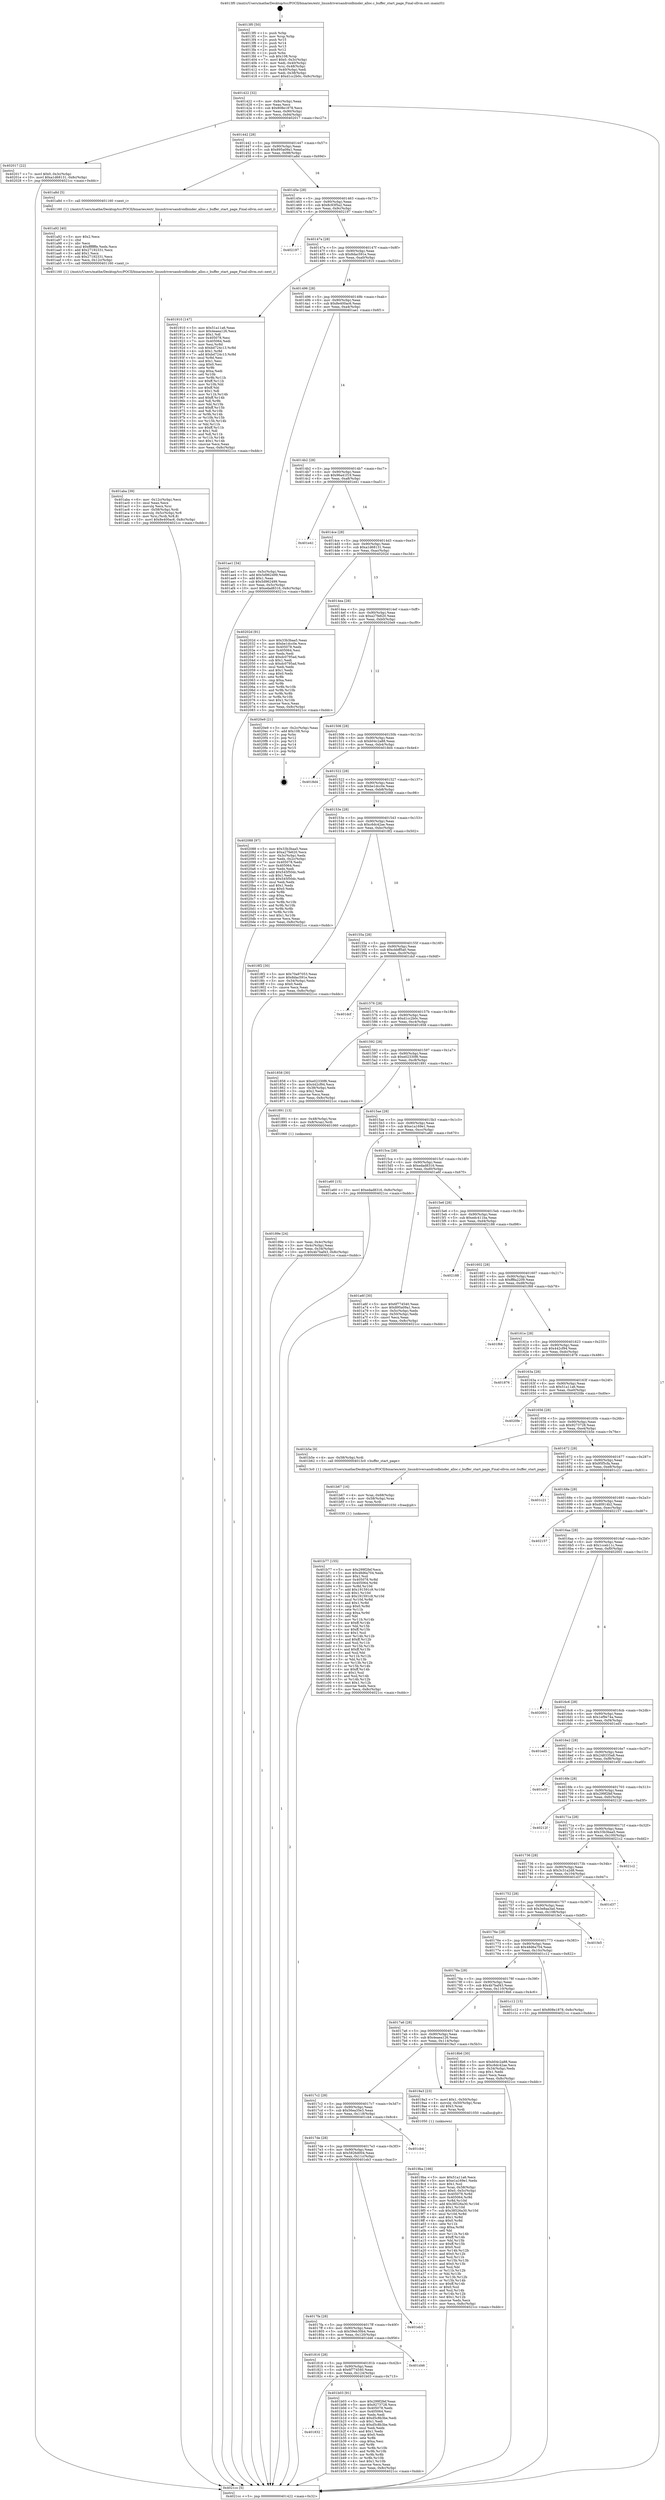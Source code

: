 digraph "0x4013f0" {
  label = "0x4013f0 (/mnt/c/Users/mathe/Desktop/tcc/POCII/binaries/extr_linuxdriversandroidbinder_alloc.c_buffer_start_page_Final-ollvm.out::main(0))"
  labelloc = "t"
  node[shape=record]

  Entry [label="",width=0.3,height=0.3,shape=circle,fillcolor=black,style=filled]
  "0x401422" [label="{
     0x401422 [32]\l
     | [instrs]\l
     &nbsp;&nbsp;0x401422 \<+6\>: mov -0x8c(%rbp),%eax\l
     &nbsp;&nbsp;0x401428 \<+2\>: mov %eax,%ecx\l
     &nbsp;&nbsp;0x40142a \<+6\>: sub $0x808e1878,%ecx\l
     &nbsp;&nbsp;0x401430 \<+6\>: mov %eax,-0x90(%rbp)\l
     &nbsp;&nbsp;0x401436 \<+6\>: mov %ecx,-0x94(%rbp)\l
     &nbsp;&nbsp;0x40143c \<+6\>: je 0000000000402017 \<main+0xc27\>\l
  }"]
  "0x402017" [label="{
     0x402017 [22]\l
     | [instrs]\l
     &nbsp;&nbsp;0x402017 \<+7\>: movl $0x0,-0x3c(%rbp)\l
     &nbsp;&nbsp;0x40201e \<+10\>: movl $0xa1d68131,-0x8c(%rbp)\l
     &nbsp;&nbsp;0x402028 \<+5\>: jmp 00000000004021cc \<main+0xddc\>\l
  }"]
  "0x401442" [label="{
     0x401442 [28]\l
     | [instrs]\l
     &nbsp;&nbsp;0x401442 \<+5\>: jmp 0000000000401447 \<main+0x57\>\l
     &nbsp;&nbsp;0x401447 \<+6\>: mov -0x90(%rbp),%eax\l
     &nbsp;&nbsp;0x40144d \<+5\>: sub $0x895a09a1,%eax\l
     &nbsp;&nbsp;0x401452 \<+6\>: mov %eax,-0x98(%rbp)\l
     &nbsp;&nbsp;0x401458 \<+6\>: je 0000000000401a8d \<main+0x69d\>\l
  }"]
  Exit [label="",width=0.3,height=0.3,shape=circle,fillcolor=black,style=filled,peripheries=2]
  "0x401a8d" [label="{
     0x401a8d [5]\l
     | [instrs]\l
     &nbsp;&nbsp;0x401a8d \<+5\>: call 0000000000401160 \<next_i\>\l
     | [calls]\l
     &nbsp;&nbsp;0x401160 \{1\} (/mnt/c/Users/mathe/Desktop/tcc/POCII/binaries/extr_linuxdriversandroidbinder_alloc.c_buffer_start_page_Final-ollvm.out::next_i)\l
  }"]
  "0x40145e" [label="{
     0x40145e [28]\l
     | [instrs]\l
     &nbsp;&nbsp;0x40145e \<+5\>: jmp 0000000000401463 \<main+0x73\>\l
     &nbsp;&nbsp;0x401463 \<+6\>: mov -0x90(%rbp),%eax\l
     &nbsp;&nbsp;0x401469 \<+5\>: sub $0x8c93f5a2,%eax\l
     &nbsp;&nbsp;0x40146e \<+6\>: mov %eax,-0x9c(%rbp)\l
     &nbsp;&nbsp;0x401474 \<+6\>: je 0000000000402197 \<main+0xda7\>\l
  }"]
  "0x401b77" [label="{
     0x401b77 [155]\l
     | [instrs]\l
     &nbsp;&nbsp;0x401b77 \<+5\>: mov $0x299f2fef,%ecx\l
     &nbsp;&nbsp;0x401b7c \<+5\>: mov $0x48d6a704,%edx\l
     &nbsp;&nbsp;0x401b81 \<+3\>: mov $0x1,%sil\l
     &nbsp;&nbsp;0x401b84 \<+8\>: mov 0x405078,%r8d\l
     &nbsp;&nbsp;0x401b8c \<+8\>: mov 0x405064,%r9d\l
     &nbsp;&nbsp;0x401b94 \<+3\>: mov %r8d,%r10d\l
     &nbsp;&nbsp;0x401b97 \<+7\>: add $0x191591c9,%r10d\l
     &nbsp;&nbsp;0x401b9e \<+4\>: sub $0x1,%r10d\l
     &nbsp;&nbsp;0x401ba2 \<+7\>: sub $0x191591c9,%r10d\l
     &nbsp;&nbsp;0x401ba9 \<+4\>: imul %r10d,%r8d\l
     &nbsp;&nbsp;0x401bad \<+4\>: and $0x1,%r8d\l
     &nbsp;&nbsp;0x401bb1 \<+4\>: cmp $0x0,%r8d\l
     &nbsp;&nbsp;0x401bb5 \<+4\>: sete %r11b\l
     &nbsp;&nbsp;0x401bb9 \<+4\>: cmp $0xa,%r9d\l
     &nbsp;&nbsp;0x401bbd \<+3\>: setl %bl\l
     &nbsp;&nbsp;0x401bc0 \<+3\>: mov %r11b,%r14b\l
     &nbsp;&nbsp;0x401bc3 \<+4\>: xor $0xff,%r14b\l
     &nbsp;&nbsp;0x401bc7 \<+3\>: mov %bl,%r15b\l
     &nbsp;&nbsp;0x401bca \<+4\>: xor $0xff,%r15b\l
     &nbsp;&nbsp;0x401bce \<+4\>: xor $0x1,%sil\l
     &nbsp;&nbsp;0x401bd2 \<+3\>: mov %r14b,%r12b\l
     &nbsp;&nbsp;0x401bd5 \<+4\>: and $0xff,%r12b\l
     &nbsp;&nbsp;0x401bd9 \<+3\>: and %sil,%r11b\l
     &nbsp;&nbsp;0x401bdc \<+3\>: mov %r15b,%r13b\l
     &nbsp;&nbsp;0x401bdf \<+4\>: and $0xff,%r13b\l
     &nbsp;&nbsp;0x401be3 \<+3\>: and %sil,%bl\l
     &nbsp;&nbsp;0x401be6 \<+3\>: or %r11b,%r12b\l
     &nbsp;&nbsp;0x401be9 \<+3\>: or %bl,%r13b\l
     &nbsp;&nbsp;0x401bec \<+3\>: xor %r13b,%r12b\l
     &nbsp;&nbsp;0x401bef \<+3\>: or %r15b,%r14b\l
     &nbsp;&nbsp;0x401bf2 \<+4\>: xor $0xff,%r14b\l
     &nbsp;&nbsp;0x401bf6 \<+4\>: or $0x1,%sil\l
     &nbsp;&nbsp;0x401bfa \<+3\>: and %sil,%r14b\l
     &nbsp;&nbsp;0x401bfd \<+3\>: or %r14b,%r12b\l
     &nbsp;&nbsp;0x401c00 \<+4\>: test $0x1,%r12b\l
     &nbsp;&nbsp;0x401c04 \<+3\>: cmovne %edx,%ecx\l
     &nbsp;&nbsp;0x401c07 \<+6\>: mov %ecx,-0x8c(%rbp)\l
     &nbsp;&nbsp;0x401c0d \<+5\>: jmp 00000000004021cc \<main+0xddc\>\l
  }"]
  "0x402197" [label="{
     0x402197\l
  }", style=dashed]
  "0x40147a" [label="{
     0x40147a [28]\l
     | [instrs]\l
     &nbsp;&nbsp;0x40147a \<+5\>: jmp 000000000040147f \<main+0x8f\>\l
     &nbsp;&nbsp;0x40147f \<+6\>: mov -0x90(%rbp),%eax\l
     &nbsp;&nbsp;0x401485 \<+5\>: sub $0x8dac591e,%eax\l
     &nbsp;&nbsp;0x40148a \<+6\>: mov %eax,-0xa0(%rbp)\l
     &nbsp;&nbsp;0x401490 \<+6\>: je 0000000000401910 \<main+0x520\>\l
  }"]
  "0x401b67" [label="{
     0x401b67 [16]\l
     | [instrs]\l
     &nbsp;&nbsp;0x401b67 \<+4\>: mov %rax,-0x68(%rbp)\l
     &nbsp;&nbsp;0x401b6b \<+4\>: mov -0x58(%rbp),%rax\l
     &nbsp;&nbsp;0x401b6f \<+3\>: mov %rax,%rdi\l
     &nbsp;&nbsp;0x401b72 \<+5\>: call 0000000000401030 \<free@plt\>\l
     | [calls]\l
     &nbsp;&nbsp;0x401030 \{1\} (unknown)\l
  }"]
  "0x401910" [label="{
     0x401910 [147]\l
     | [instrs]\l
     &nbsp;&nbsp;0x401910 \<+5\>: mov $0x51a11a6,%eax\l
     &nbsp;&nbsp;0x401915 \<+5\>: mov $0x4eaea126,%ecx\l
     &nbsp;&nbsp;0x40191a \<+2\>: mov $0x1,%dl\l
     &nbsp;&nbsp;0x40191c \<+7\>: mov 0x405078,%esi\l
     &nbsp;&nbsp;0x401923 \<+7\>: mov 0x405064,%edi\l
     &nbsp;&nbsp;0x40192a \<+3\>: mov %esi,%r8d\l
     &nbsp;&nbsp;0x40192d \<+7\>: sub $0xbd724c13,%r8d\l
     &nbsp;&nbsp;0x401934 \<+4\>: sub $0x1,%r8d\l
     &nbsp;&nbsp;0x401938 \<+7\>: add $0xbd724c13,%r8d\l
     &nbsp;&nbsp;0x40193f \<+4\>: imul %r8d,%esi\l
     &nbsp;&nbsp;0x401943 \<+3\>: and $0x1,%esi\l
     &nbsp;&nbsp;0x401946 \<+3\>: cmp $0x0,%esi\l
     &nbsp;&nbsp;0x401949 \<+4\>: sete %r9b\l
     &nbsp;&nbsp;0x40194d \<+3\>: cmp $0xa,%edi\l
     &nbsp;&nbsp;0x401950 \<+4\>: setl %r10b\l
     &nbsp;&nbsp;0x401954 \<+3\>: mov %r9b,%r11b\l
     &nbsp;&nbsp;0x401957 \<+4\>: xor $0xff,%r11b\l
     &nbsp;&nbsp;0x40195b \<+3\>: mov %r10b,%bl\l
     &nbsp;&nbsp;0x40195e \<+3\>: xor $0xff,%bl\l
     &nbsp;&nbsp;0x401961 \<+3\>: xor $0x1,%dl\l
     &nbsp;&nbsp;0x401964 \<+3\>: mov %r11b,%r14b\l
     &nbsp;&nbsp;0x401967 \<+4\>: and $0xff,%r14b\l
     &nbsp;&nbsp;0x40196b \<+3\>: and %dl,%r9b\l
     &nbsp;&nbsp;0x40196e \<+3\>: mov %bl,%r15b\l
     &nbsp;&nbsp;0x401971 \<+4\>: and $0xff,%r15b\l
     &nbsp;&nbsp;0x401975 \<+3\>: and %dl,%r10b\l
     &nbsp;&nbsp;0x401978 \<+3\>: or %r9b,%r14b\l
     &nbsp;&nbsp;0x40197b \<+3\>: or %r10b,%r15b\l
     &nbsp;&nbsp;0x40197e \<+3\>: xor %r15b,%r14b\l
     &nbsp;&nbsp;0x401981 \<+3\>: or %bl,%r11b\l
     &nbsp;&nbsp;0x401984 \<+4\>: xor $0xff,%r11b\l
     &nbsp;&nbsp;0x401988 \<+3\>: or $0x1,%dl\l
     &nbsp;&nbsp;0x40198b \<+3\>: and %dl,%r11b\l
     &nbsp;&nbsp;0x40198e \<+3\>: or %r11b,%r14b\l
     &nbsp;&nbsp;0x401991 \<+4\>: test $0x1,%r14b\l
     &nbsp;&nbsp;0x401995 \<+3\>: cmovne %ecx,%eax\l
     &nbsp;&nbsp;0x401998 \<+6\>: mov %eax,-0x8c(%rbp)\l
     &nbsp;&nbsp;0x40199e \<+5\>: jmp 00000000004021cc \<main+0xddc\>\l
  }"]
  "0x401496" [label="{
     0x401496 [28]\l
     | [instrs]\l
     &nbsp;&nbsp;0x401496 \<+5\>: jmp 000000000040149b \<main+0xab\>\l
     &nbsp;&nbsp;0x40149b \<+6\>: mov -0x90(%rbp),%eax\l
     &nbsp;&nbsp;0x4014a1 \<+5\>: sub $0x8e400ac6,%eax\l
     &nbsp;&nbsp;0x4014a6 \<+6\>: mov %eax,-0xa4(%rbp)\l
     &nbsp;&nbsp;0x4014ac \<+6\>: je 0000000000401ae1 \<main+0x6f1\>\l
  }"]
  "0x401832" [label="{
     0x401832\l
  }", style=dashed]
  "0x401ae1" [label="{
     0x401ae1 [34]\l
     | [instrs]\l
     &nbsp;&nbsp;0x401ae1 \<+3\>: mov -0x5c(%rbp),%eax\l
     &nbsp;&nbsp;0x401ae4 \<+5\>: add $0x5d962499,%eax\l
     &nbsp;&nbsp;0x401ae9 \<+3\>: add $0x1,%eax\l
     &nbsp;&nbsp;0x401aec \<+5\>: sub $0x5d962499,%eax\l
     &nbsp;&nbsp;0x401af1 \<+3\>: mov %eax,-0x5c(%rbp)\l
     &nbsp;&nbsp;0x401af4 \<+10\>: movl $0xedad8316,-0x8c(%rbp)\l
     &nbsp;&nbsp;0x401afe \<+5\>: jmp 00000000004021cc \<main+0xddc\>\l
  }"]
  "0x4014b2" [label="{
     0x4014b2 [28]\l
     | [instrs]\l
     &nbsp;&nbsp;0x4014b2 \<+5\>: jmp 00000000004014b7 \<main+0xc7\>\l
     &nbsp;&nbsp;0x4014b7 \<+6\>: mov -0x90(%rbp),%eax\l
     &nbsp;&nbsp;0x4014bd \<+5\>: sub $0x96a41f19,%eax\l
     &nbsp;&nbsp;0x4014c2 \<+6\>: mov %eax,-0xa8(%rbp)\l
     &nbsp;&nbsp;0x4014c8 \<+6\>: je 0000000000401e41 \<main+0xa51\>\l
  }"]
  "0x401b03" [label="{
     0x401b03 [91]\l
     | [instrs]\l
     &nbsp;&nbsp;0x401b03 \<+5\>: mov $0x299f2fef,%eax\l
     &nbsp;&nbsp;0x401b08 \<+5\>: mov $0x9273728,%ecx\l
     &nbsp;&nbsp;0x401b0d \<+7\>: mov 0x405078,%edx\l
     &nbsp;&nbsp;0x401b14 \<+7\>: mov 0x405064,%esi\l
     &nbsp;&nbsp;0x401b1b \<+2\>: mov %edx,%edi\l
     &nbsp;&nbsp;0x401b1d \<+6\>: add $0xd5c8b3be,%edi\l
     &nbsp;&nbsp;0x401b23 \<+3\>: sub $0x1,%edi\l
     &nbsp;&nbsp;0x401b26 \<+6\>: sub $0xd5c8b3be,%edi\l
     &nbsp;&nbsp;0x401b2c \<+3\>: imul %edi,%edx\l
     &nbsp;&nbsp;0x401b2f \<+3\>: and $0x1,%edx\l
     &nbsp;&nbsp;0x401b32 \<+3\>: cmp $0x0,%edx\l
     &nbsp;&nbsp;0x401b35 \<+4\>: sete %r8b\l
     &nbsp;&nbsp;0x401b39 \<+3\>: cmp $0xa,%esi\l
     &nbsp;&nbsp;0x401b3c \<+4\>: setl %r9b\l
     &nbsp;&nbsp;0x401b40 \<+3\>: mov %r8b,%r10b\l
     &nbsp;&nbsp;0x401b43 \<+3\>: and %r9b,%r10b\l
     &nbsp;&nbsp;0x401b46 \<+3\>: xor %r9b,%r8b\l
     &nbsp;&nbsp;0x401b49 \<+3\>: or %r8b,%r10b\l
     &nbsp;&nbsp;0x401b4c \<+4\>: test $0x1,%r10b\l
     &nbsp;&nbsp;0x401b50 \<+3\>: cmovne %ecx,%eax\l
     &nbsp;&nbsp;0x401b53 \<+6\>: mov %eax,-0x8c(%rbp)\l
     &nbsp;&nbsp;0x401b59 \<+5\>: jmp 00000000004021cc \<main+0xddc\>\l
  }"]
  "0x401e41" [label="{
     0x401e41\l
  }", style=dashed]
  "0x4014ce" [label="{
     0x4014ce [28]\l
     | [instrs]\l
     &nbsp;&nbsp;0x4014ce \<+5\>: jmp 00000000004014d3 \<main+0xe3\>\l
     &nbsp;&nbsp;0x4014d3 \<+6\>: mov -0x90(%rbp),%eax\l
     &nbsp;&nbsp;0x4014d9 \<+5\>: sub $0xa1d68131,%eax\l
     &nbsp;&nbsp;0x4014de \<+6\>: mov %eax,-0xac(%rbp)\l
     &nbsp;&nbsp;0x4014e4 \<+6\>: je 000000000040202d \<main+0xc3d\>\l
  }"]
  "0x401816" [label="{
     0x401816 [28]\l
     | [instrs]\l
     &nbsp;&nbsp;0x401816 \<+5\>: jmp 000000000040181b \<main+0x42b\>\l
     &nbsp;&nbsp;0x40181b \<+6\>: mov -0x90(%rbp),%eax\l
     &nbsp;&nbsp;0x401821 \<+5\>: sub $0x6f774540,%eax\l
     &nbsp;&nbsp;0x401826 \<+6\>: mov %eax,-0x124(%rbp)\l
     &nbsp;&nbsp;0x40182c \<+6\>: je 0000000000401b03 \<main+0x713\>\l
  }"]
  "0x40202d" [label="{
     0x40202d [91]\l
     | [instrs]\l
     &nbsp;&nbsp;0x40202d \<+5\>: mov $0x33b3baa5,%eax\l
     &nbsp;&nbsp;0x402032 \<+5\>: mov $0xbe1dcc0e,%ecx\l
     &nbsp;&nbsp;0x402037 \<+7\>: mov 0x405078,%edx\l
     &nbsp;&nbsp;0x40203e \<+7\>: mov 0x405064,%esi\l
     &nbsp;&nbsp;0x402045 \<+2\>: mov %edx,%edi\l
     &nbsp;&nbsp;0x402047 \<+6\>: add $0xdc0795ad,%edi\l
     &nbsp;&nbsp;0x40204d \<+3\>: sub $0x1,%edi\l
     &nbsp;&nbsp;0x402050 \<+6\>: sub $0xdc0795ad,%edi\l
     &nbsp;&nbsp;0x402056 \<+3\>: imul %edi,%edx\l
     &nbsp;&nbsp;0x402059 \<+3\>: and $0x1,%edx\l
     &nbsp;&nbsp;0x40205c \<+3\>: cmp $0x0,%edx\l
     &nbsp;&nbsp;0x40205f \<+4\>: sete %r8b\l
     &nbsp;&nbsp;0x402063 \<+3\>: cmp $0xa,%esi\l
     &nbsp;&nbsp;0x402066 \<+4\>: setl %r9b\l
     &nbsp;&nbsp;0x40206a \<+3\>: mov %r8b,%r10b\l
     &nbsp;&nbsp;0x40206d \<+3\>: and %r9b,%r10b\l
     &nbsp;&nbsp;0x402070 \<+3\>: xor %r9b,%r8b\l
     &nbsp;&nbsp;0x402073 \<+3\>: or %r8b,%r10b\l
     &nbsp;&nbsp;0x402076 \<+4\>: test $0x1,%r10b\l
     &nbsp;&nbsp;0x40207a \<+3\>: cmovne %ecx,%eax\l
     &nbsp;&nbsp;0x40207d \<+6\>: mov %eax,-0x8c(%rbp)\l
     &nbsp;&nbsp;0x402083 \<+5\>: jmp 00000000004021cc \<main+0xddc\>\l
  }"]
  "0x4014ea" [label="{
     0x4014ea [28]\l
     | [instrs]\l
     &nbsp;&nbsp;0x4014ea \<+5\>: jmp 00000000004014ef \<main+0xff\>\l
     &nbsp;&nbsp;0x4014ef \<+6\>: mov -0x90(%rbp),%eax\l
     &nbsp;&nbsp;0x4014f5 \<+5\>: sub $0xa27fe620,%eax\l
     &nbsp;&nbsp;0x4014fa \<+6\>: mov %eax,-0xb0(%rbp)\l
     &nbsp;&nbsp;0x401500 \<+6\>: je 00000000004020e9 \<main+0xcf9\>\l
  }"]
  "0x401d46" [label="{
     0x401d46\l
  }", style=dashed]
  "0x4020e9" [label="{
     0x4020e9 [21]\l
     | [instrs]\l
     &nbsp;&nbsp;0x4020e9 \<+3\>: mov -0x2c(%rbp),%eax\l
     &nbsp;&nbsp;0x4020ec \<+7\>: add $0x108,%rsp\l
     &nbsp;&nbsp;0x4020f3 \<+1\>: pop %rbx\l
     &nbsp;&nbsp;0x4020f4 \<+2\>: pop %r12\l
     &nbsp;&nbsp;0x4020f6 \<+2\>: pop %r13\l
     &nbsp;&nbsp;0x4020f8 \<+2\>: pop %r14\l
     &nbsp;&nbsp;0x4020fa \<+2\>: pop %r15\l
     &nbsp;&nbsp;0x4020fc \<+1\>: pop %rbp\l
     &nbsp;&nbsp;0x4020fd \<+1\>: ret\l
  }"]
  "0x401506" [label="{
     0x401506 [28]\l
     | [instrs]\l
     &nbsp;&nbsp;0x401506 \<+5\>: jmp 000000000040150b \<main+0x11b\>\l
     &nbsp;&nbsp;0x40150b \<+6\>: mov -0x90(%rbp),%eax\l
     &nbsp;&nbsp;0x401511 \<+5\>: sub $0xb04c2a88,%eax\l
     &nbsp;&nbsp;0x401516 \<+6\>: mov %eax,-0xb4(%rbp)\l
     &nbsp;&nbsp;0x40151c \<+6\>: je 00000000004018d4 \<main+0x4e4\>\l
  }"]
  "0x4017fa" [label="{
     0x4017fa [28]\l
     | [instrs]\l
     &nbsp;&nbsp;0x4017fa \<+5\>: jmp 00000000004017ff \<main+0x40f\>\l
     &nbsp;&nbsp;0x4017ff \<+6\>: mov -0x90(%rbp),%eax\l
     &nbsp;&nbsp;0x401805 \<+5\>: sub $0x59eb30b4,%eax\l
     &nbsp;&nbsp;0x40180a \<+6\>: mov %eax,-0x120(%rbp)\l
     &nbsp;&nbsp;0x401810 \<+6\>: je 0000000000401d46 \<main+0x956\>\l
  }"]
  "0x4018d4" [label="{
     0x4018d4\l
  }", style=dashed]
  "0x401522" [label="{
     0x401522 [28]\l
     | [instrs]\l
     &nbsp;&nbsp;0x401522 \<+5\>: jmp 0000000000401527 \<main+0x137\>\l
     &nbsp;&nbsp;0x401527 \<+6\>: mov -0x90(%rbp),%eax\l
     &nbsp;&nbsp;0x40152d \<+5\>: sub $0xbe1dcc0e,%eax\l
     &nbsp;&nbsp;0x401532 \<+6\>: mov %eax,-0xb8(%rbp)\l
     &nbsp;&nbsp;0x401538 \<+6\>: je 0000000000402088 \<main+0xc98\>\l
  }"]
  "0x401eb3" [label="{
     0x401eb3\l
  }", style=dashed]
  "0x402088" [label="{
     0x402088 [97]\l
     | [instrs]\l
     &nbsp;&nbsp;0x402088 \<+5\>: mov $0x33b3baa5,%eax\l
     &nbsp;&nbsp;0x40208d \<+5\>: mov $0xa27fe620,%ecx\l
     &nbsp;&nbsp;0x402092 \<+3\>: mov -0x3c(%rbp),%edx\l
     &nbsp;&nbsp;0x402095 \<+3\>: mov %edx,-0x2c(%rbp)\l
     &nbsp;&nbsp;0x402098 \<+7\>: mov 0x405078,%edx\l
     &nbsp;&nbsp;0x40209f \<+7\>: mov 0x405064,%esi\l
     &nbsp;&nbsp;0x4020a6 \<+2\>: mov %edx,%edi\l
     &nbsp;&nbsp;0x4020a8 \<+6\>: add $0x545f50dc,%edi\l
     &nbsp;&nbsp;0x4020ae \<+3\>: sub $0x1,%edi\l
     &nbsp;&nbsp;0x4020b1 \<+6\>: sub $0x545f50dc,%edi\l
     &nbsp;&nbsp;0x4020b7 \<+3\>: imul %edi,%edx\l
     &nbsp;&nbsp;0x4020ba \<+3\>: and $0x1,%edx\l
     &nbsp;&nbsp;0x4020bd \<+3\>: cmp $0x0,%edx\l
     &nbsp;&nbsp;0x4020c0 \<+4\>: sete %r8b\l
     &nbsp;&nbsp;0x4020c4 \<+3\>: cmp $0xa,%esi\l
     &nbsp;&nbsp;0x4020c7 \<+4\>: setl %r9b\l
     &nbsp;&nbsp;0x4020cb \<+3\>: mov %r8b,%r10b\l
     &nbsp;&nbsp;0x4020ce \<+3\>: and %r9b,%r10b\l
     &nbsp;&nbsp;0x4020d1 \<+3\>: xor %r9b,%r8b\l
     &nbsp;&nbsp;0x4020d4 \<+3\>: or %r8b,%r10b\l
     &nbsp;&nbsp;0x4020d7 \<+4\>: test $0x1,%r10b\l
     &nbsp;&nbsp;0x4020db \<+3\>: cmovne %ecx,%eax\l
     &nbsp;&nbsp;0x4020de \<+6\>: mov %eax,-0x8c(%rbp)\l
     &nbsp;&nbsp;0x4020e4 \<+5\>: jmp 00000000004021cc \<main+0xddc\>\l
  }"]
  "0x40153e" [label="{
     0x40153e [28]\l
     | [instrs]\l
     &nbsp;&nbsp;0x40153e \<+5\>: jmp 0000000000401543 \<main+0x153\>\l
     &nbsp;&nbsp;0x401543 \<+6\>: mov -0x90(%rbp),%eax\l
     &nbsp;&nbsp;0x401549 \<+5\>: sub $0xc6dc42ae,%eax\l
     &nbsp;&nbsp;0x40154e \<+6\>: mov %eax,-0xbc(%rbp)\l
     &nbsp;&nbsp;0x401554 \<+6\>: je 00000000004018f2 \<main+0x502\>\l
  }"]
  "0x4017de" [label="{
     0x4017de [28]\l
     | [instrs]\l
     &nbsp;&nbsp;0x4017de \<+5\>: jmp 00000000004017e3 \<main+0x3f3\>\l
     &nbsp;&nbsp;0x4017e3 \<+6\>: mov -0x90(%rbp),%eax\l
     &nbsp;&nbsp;0x4017e9 \<+5\>: sub $0x5826d004,%eax\l
     &nbsp;&nbsp;0x4017ee \<+6\>: mov %eax,-0x11c(%rbp)\l
     &nbsp;&nbsp;0x4017f4 \<+6\>: je 0000000000401eb3 \<main+0xac3\>\l
  }"]
  "0x4018f2" [label="{
     0x4018f2 [30]\l
     | [instrs]\l
     &nbsp;&nbsp;0x4018f2 \<+5\>: mov $0x70a97053,%eax\l
     &nbsp;&nbsp;0x4018f7 \<+5\>: mov $0x8dac591e,%ecx\l
     &nbsp;&nbsp;0x4018fc \<+3\>: mov -0x34(%rbp),%edx\l
     &nbsp;&nbsp;0x4018ff \<+3\>: cmp $0x0,%edx\l
     &nbsp;&nbsp;0x401902 \<+3\>: cmove %ecx,%eax\l
     &nbsp;&nbsp;0x401905 \<+6\>: mov %eax,-0x8c(%rbp)\l
     &nbsp;&nbsp;0x40190b \<+5\>: jmp 00000000004021cc \<main+0xddc\>\l
  }"]
  "0x40155a" [label="{
     0x40155a [28]\l
     | [instrs]\l
     &nbsp;&nbsp;0x40155a \<+5\>: jmp 000000000040155f \<main+0x16f\>\l
     &nbsp;&nbsp;0x40155f \<+6\>: mov -0x90(%rbp),%eax\l
     &nbsp;&nbsp;0x401565 \<+5\>: sub $0xcbbff5a0,%eax\l
     &nbsp;&nbsp;0x40156a \<+6\>: mov %eax,-0xc0(%rbp)\l
     &nbsp;&nbsp;0x401570 \<+6\>: je 0000000000401dcf \<main+0x9df\>\l
  }"]
  "0x401cb4" [label="{
     0x401cb4\l
  }", style=dashed]
  "0x401dcf" [label="{
     0x401dcf\l
  }", style=dashed]
  "0x401576" [label="{
     0x401576 [28]\l
     | [instrs]\l
     &nbsp;&nbsp;0x401576 \<+5\>: jmp 000000000040157b \<main+0x18b\>\l
     &nbsp;&nbsp;0x40157b \<+6\>: mov -0x90(%rbp),%eax\l
     &nbsp;&nbsp;0x401581 \<+5\>: sub $0xd1cc2b0c,%eax\l
     &nbsp;&nbsp;0x401586 \<+6\>: mov %eax,-0xc4(%rbp)\l
     &nbsp;&nbsp;0x40158c \<+6\>: je 0000000000401858 \<main+0x468\>\l
  }"]
  "0x401aba" [label="{
     0x401aba [39]\l
     | [instrs]\l
     &nbsp;&nbsp;0x401aba \<+6\>: mov -0x12c(%rbp),%ecx\l
     &nbsp;&nbsp;0x401ac0 \<+3\>: imul %eax,%ecx\l
     &nbsp;&nbsp;0x401ac3 \<+3\>: movslq %ecx,%rsi\l
     &nbsp;&nbsp;0x401ac6 \<+4\>: mov -0x58(%rbp),%rdi\l
     &nbsp;&nbsp;0x401aca \<+4\>: movslq -0x5c(%rbp),%r8\l
     &nbsp;&nbsp;0x401ace \<+4\>: mov %rsi,(%rdi,%r8,8)\l
     &nbsp;&nbsp;0x401ad2 \<+10\>: movl $0x8e400ac6,-0x8c(%rbp)\l
     &nbsp;&nbsp;0x401adc \<+5\>: jmp 00000000004021cc \<main+0xddc\>\l
  }"]
  "0x401858" [label="{
     0x401858 [30]\l
     | [instrs]\l
     &nbsp;&nbsp;0x401858 \<+5\>: mov $0xe02330f6,%eax\l
     &nbsp;&nbsp;0x40185d \<+5\>: mov $0x442cf94,%ecx\l
     &nbsp;&nbsp;0x401862 \<+3\>: mov -0x38(%rbp),%edx\l
     &nbsp;&nbsp;0x401865 \<+3\>: cmp $0x2,%edx\l
     &nbsp;&nbsp;0x401868 \<+3\>: cmovne %ecx,%eax\l
     &nbsp;&nbsp;0x40186b \<+6\>: mov %eax,-0x8c(%rbp)\l
     &nbsp;&nbsp;0x401871 \<+5\>: jmp 00000000004021cc \<main+0xddc\>\l
  }"]
  "0x401592" [label="{
     0x401592 [28]\l
     | [instrs]\l
     &nbsp;&nbsp;0x401592 \<+5\>: jmp 0000000000401597 \<main+0x1a7\>\l
     &nbsp;&nbsp;0x401597 \<+6\>: mov -0x90(%rbp),%eax\l
     &nbsp;&nbsp;0x40159d \<+5\>: sub $0xe02330f6,%eax\l
     &nbsp;&nbsp;0x4015a2 \<+6\>: mov %eax,-0xc8(%rbp)\l
     &nbsp;&nbsp;0x4015a8 \<+6\>: je 0000000000401891 \<main+0x4a1\>\l
  }"]
  "0x4021cc" [label="{
     0x4021cc [5]\l
     | [instrs]\l
     &nbsp;&nbsp;0x4021cc \<+5\>: jmp 0000000000401422 \<main+0x32\>\l
  }"]
  "0x4013f0" [label="{
     0x4013f0 [50]\l
     | [instrs]\l
     &nbsp;&nbsp;0x4013f0 \<+1\>: push %rbp\l
     &nbsp;&nbsp;0x4013f1 \<+3\>: mov %rsp,%rbp\l
     &nbsp;&nbsp;0x4013f4 \<+2\>: push %r15\l
     &nbsp;&nbsp;0x4013f6 \<+2\>: push %r14\l
     &nbsp;&nbsp;0x4013f8 \<+2\>: push %r13\l
     &nbsp;&nbsp;0x4013fa \<+2\>: push %r12\l
     &nbsp;&nbsp;0x4013fc \<+1\>: push %rbx\l
     &nbsp;&nbsp;0x4013fd \<+7\>: sub $0x108,%rsp\l
     &nbsp;&nbsp;0x401404 \<+7\>: movl $0x0,-0x3c(%rbp)\l
     &nbsp;&nbsp;0x40140b \<+3\>: mov %edi,-0x40(%rbp)\l
     &nbsp;&nbsp;0x40140e \<+4\>: mov %rsi,-0x48(%rbp)\l
     &nbsp;&nbsp;0x401412 \<+3\>: mov -0x40(%rbp),%edi\l
     &nbsp;&nbsp;0x401415 \<+3\>: mov %edi,-0x38(%rbp)\l
     &nbsp;&nbsp;0x401418 \<+10\>: movl $0xd1cc2b0c,-0x8c(%rbp)\l
  }"]
  "0x401a92" [label="{
     0x401a92 [40]\l
     | [instrs]\l
     &nbsp;&nbsp;0x401a92 \<+5\>: mov $0x2,%ecx\l
     &nbsp;&nbsp;0x401a97 \<+1\>: cltd\l
     &nbsp;&nbsp;0x401a98 \<+2\>: idiv %ecx\l
     &nbsp;&nbsp;0x401a9a \<+6\>: imul $0xfffffffe,%edx,%ecx\l
     &nbsp;&nbsp;0x401aa0 \<+6\>: add $0x27192331,%ecx\l
     &nbsp;&nbsp;0x401aa6 \<+3\>: add $0x1,%ecx\l
     &nbsp;&nbsp;0x401aa9 \<+6\>: sub $0x27192331,%ecx\l
     &nbsp;&nbsp;0x401aaf \<+6\>: mov %ecx,-0x12c(%rbp)\l
     &nbsp;&nbsp;0x401ab5 \<+5\>: call 0000000000401160 \<next_i\>\l
     | [calls]\l
     &nbsp;&nbsp;0x401160 \{1\} (/mnt/c/Users/mathe/Desktop/tcc/POCII/binaries/extr_linuxdriversandroidbinder_alloc.c_buffer_start_page_Final-ollvm.out::next_i)\l
  }"]
  "0x401891" [label="{
     0x401891 [13]\l
     | [instrs]\l
     &nbsp;&nbsp;0x401891 \<+4\>: mov -0x48(%rbp),%rax\l
     &nbsp;&nbsp;0x401895 \<+4\>: mov 0x8(%rax),%rdi\l
     &nbsp;&nbsp;0x401899 \<+5\>: call 0000000000401060 \<atoi@plt\>\l
     | [calls]\l
     &nbsp;&nbsp;0x401060 \{1\} (unknown)\l
  }"]
  "0x4015ae" [label="{
     0x4015ae [28]\l
     | [instrs]\l
     &nbsp;&nbsp;0x4015ae \<+5\>: jmp 00000000004015b3 \<main+0x1c3\>\l
     &nbsp;&nbsp;0x4015b3 \<+6\>: mov -0x90(%rbp),%eax\l
     &nbsp;&nbsp;0x4015b9 \<+5\>: sub $0xe1a169e1,%eax\l
     &nbsp;&nbsp;0x4015be \<+6\>: mov %eax,-0xcc(%rbp)\l
     &nbsp;&nbsp;0x4015c4 \<+6\>: je 0000000000401a60 \<main+0x670\>\l
  }"]
  "0x40189e" [label="{
     0x40189e [24]\l
     | [instrs]\l
     &nbsp;&nbsp;0x40189e \<+3\>: mov %eax,-0x4c(%rbp)\l
     &nbsp;&nbsp;0x4018a1 \<+3\>: mov -0x4c(%rbp),%eax\l
     &nbsp;&nbsp;0x4018a4 \<+3\>: mov %eax,-0x34(%rbp)\l
     &nbsp;&nbsp;0x4018a7 \<+10\>: movl $0x4b7baf43,-0x8c(%rbp)\l
     &nbsp;&nbsp;0x4018b1 \<+5\>: jmp 00000000004021cc \<main+0xddc\>\l
  }"]
  "0x4019ba" [label="{
     0x4019ba [166]\l
     | [instrs]\l
     &nbsp;&nbsp;0x4019ba \<+5\>: mov $0x51a11a6,%ecx\l
     &nbsp;&nbsp;0x4019bf \<+5\>: mov $0xe1a169e1,%edx\l
     &nbsp;&nbsp;0x4019c4 \<+3\>: mov $0x1,%sil\l
     &nbsp;&nbsp;0x4019c7 \<+4\>: mov %rax,-0x58(%rbp)\l
     &nbsp;&nbsp;0x4019cb \<+7\>: movl $0x0,-0x5c(%rbp)\l
     &nbsp;&nbsp;0x4019d2 \<+8\>: mov 0x405078,%r8d\l
     &nbsp;&nbsp;0x4019da \<+8\>: mov 0x405064,%r9d\l
     &nbsp;&nbsp;0x4019e2 \<+3\>: mov %r8d,%r10d\l
     &nbsp;&nbsp;0x4019e5 \<+7\>: add $0x38526a30,%r10d\l
     &nbsp;&nbsp;0x4019ec \<+4\>: sub $0x1,%r10d\l
     &nbsp;&nbsp;0x4019f0 \<+7\>: sub $0x38526a30,%r10d\l
     &nbsp;&nbsp;0x4019f7 \<+4\>: imul %r10d,%r8d\l
     &nbsp;&nbsp;0x4019fb \<+4\>: and $0x1,%r8d\l
     &nbsp;&nbsp;0x4019ff \<+4\>: cmp $0x0,%r8d\l
     &nbsp;&nbsp;0x401a03 \<+4\>: sete %r11b\l
     &nbsp;&nbsp;0x401a07 \<+4\>: cmp $0xa,%r9d\l
     &nbsp;&nbsp;0x401a0b \<+3\>: setl %bl\l
     &nbsp;&nbsp;0x401a0e \<+3\>: mov %r11b,%r14b\l
     &nbsp;&nbsp;0x401a11 \<+4\>: xor $0xff,%r14b\l
     &nbsp;&nbsp;0x401a15 \<+3\>: mov %bl,%r15b\l
     &nbsp;&nbsp;0x401a18 \<+4\>: xor $0xff,%r15b\l
     &nbsp;&nbsp;0x401a1c \<+4\>: xor $0x0,%sil\l
     &nbsp;&nbsp;0x401a20 \<+3\>: mov %r14b,%r12b\l
     &nbsp;&nbsp;0x401a23 \<+4\>: and $0x0,%r12b\l
     &nbsp;&nbsp;0x401a27 \<+3\>: and %sil,%r11b\l
     &nbsp;&nbsp;0x401a2a \<+3\>: mov %r15b,%r13b\l
     &nbsp;&nbsp;0x401a2d \<+4\>: and $0x0,%r13b\l
     &nbsp;&nbsp;0x401a31 \<+3\>: and %sil,%bl\l
     &nbsp;&nbsp;0x401a34 \<+3\>: or %r11b,%r12b\l
     &nbsp;&nbsp;0x401a37 \<+3\>: or %bl,%r13b\l
     &nbsp;&nbsp;0x401a3a \<+3\>: xor %r13b,%r12b\l
     &nbsp;&nbsp;0x401a3d \<+3\>: or %r15b,%r14b\l
     &nbsp;&nbsp;0x401a40 \<+4\>: xor $0xff,%r14b\l
     &nbsp;&nbsp;0x401a44 \<+4\>: or $0x0,%sil\l
     &nbsp;&nbsp;0x401a48 \<+3\>: and %sil,%r14b\l
     &nbsp;&nbsp;0x401a4b \<+3\>: or %r14b,%r12b\l
     &nbsp;&nbsp;0x401a4e \<+4\>: test $0x1,%r12b\l
     &nbsp;&nbsp;0x401a52 \<+3\>: cmovne %edx,%ecx\l
     &nbsp;&nbsp;0x401a55 \<+6\>: mov %ecx,-0x8c(%rbp)\l
     &nbsp;&nbsp;0x401a5b \<+5\>: jmp 00000000004021cc \<main+0xddc\>\l
  }"]
  "0x401a60" [label="{
     0x401a60 [15]\l
     | [instrs]\l
     &nbsp;&nbsp;0x401a60 \<+10\>: movl $0xedad8316,-0x8c(%rbp)\l
     &nbsp;&nbsp;0x401a6a \<+5\>: jmp 00000000004021cc \<main+0xddc\>\l
  }"]
  "0x4015ca" [label="{
     0x4015ca [28]\l
     | [instrs]\l
     &nbsp;&nbsp;0x4015ca \<+5\>: jmp 00000000004015cf \<main+0x1df\>\l
     &nbsp;&nbsp;0x4015cf \<+6\>: mov -0x90(%rbp),%eax\l
     &nbsp;&nbsp;0x4015d5 \<+5\>: sub $0xedad8316,%eax\l
     &nbsp;&nbsp;0x4015da \<+6\>: mov %eax,-0xd0(%rbp)\l
     &nbsp;&nbsp;0x4015e0 \<+6\>: je 0000000000401a6f \<main+0x67f\>\l
  }"]
  "0x4017c2" [label="{
     0x4017c2 [28]\l
     | [instrs]\l
     &nbsp;&nbsp;0x4017c2 \<+5\>: jmp 00000000004017c7 \<main+0x3d7\>\l
     &nbsp;&nbsp;0x4017c7 \<+6\>: mov -0x90(%rbp),%eax\l
     &nbsp;&nbsp;0x4017cd \<+5\>: sub $0x56ea35e3,%eax\l
     &nbsp;&nbsp;0x4017d2 \<+6\>: mov %eax,-0x118(%rbp)\l
     &nbsp;&nbsp;0x4017d8 \<+6\>: je 0000000000401cb4 \<main+0x8c4\>\l
  }"]
  "0x401a6f" [label="{
     0x401a6f [30]\l
     | [instrs]\l
     &nbsp;&nbsp;0x401a6f \<+5\>: mov $0x6f774540,%eax\l
     &nbsp;&nbsp;0x401a74 \<+5\>: mov $0x895a09a1,%ecx\l
     &nbsp;&nbsp;0x401a79 \<+3\>: mov -0x5c(%rbp),%edx\l
     &nbsp;&nbsp;0x401a7c \<+3\>: cmp -0x50(%rbp),%edx\l
     &nbsp;&nbsp;0x401a7f \<+3\>: cmovl %ecx,%eax\l
     &nbsp;&nbsp;0x401a82 \<+6\>: mov %eax,-0x8c(%rbp)\l
     &nbsp;&nbsp;0x401a88 \<+5\>: jmp 00000000004021cc \<main+0xddc\>\l
  }"]
  "0x4015e6" [label="{
     0x4015e6 [28]\l
     | [instrs]\l
     &nbsp;&nbsp;0x4015e6 \<+5\>: jmp 00000000004015eb \<main+0x1fb\>\l
     &nbsp;&nbsp;0x4015eb \<+6\>: mov -0x90(%rbp),%eax\l
     &nbsp;&nbsp;0x4015f1 \<+5\>: sub $0xedc411ba,%eax\l
     &nbsp;&nbsp;0x4015f6 \<+6\>: mov %eax,-0xd4(%rbp)\l
     &nbsp;&nbsp;0x4015fc \<+6\>: je 0000000000402188 \<main+0xd98\>\l
  }"]
  "0x4019a3" [label="{
     0x4019a3 [23]\l
     | [instrs]\l
     &nbsp;&nbsp;0x4019a3 \<+7\>: movl $0x1,-0x50(%rbp)\l
     &nbsp;&nbsp;0x4019aa \<+4\>: movslq -0x50(%rbp),%rax\l
     &nbsp;&nbsp;0x4019ae \<+4\>: shl $0x3,%rax\l
     &nbsp;&nbsp;0x4019b2 \<+3\>: mov %rax,%rdi\l
     &nbsp;&nbsp;0x4019b5 \<+5\>: call 0000000000401050 \<malloc@plt\>\l
     | [calls]\l
     &nbsp;&nbsp;0x401050 \{1\} (unknown)\l
  }"]
  "0x402188" [label="{
     0x402188\l
  }", style=dashed]
  "0x401602" [label="{
     0x401602 [28]\l
     | [instrs]\l
     &nbsp;&nbsp;0x401602 \<+5\>: jmp 0000000000401607 \<main+0x217\>\l
     &nbsp;&nbsp;0x401607 \<+6\>: mov -0x90(%rbp),%eax\l
     &nbsp;&nbsp;0x40160d \<+5\>: sub $0xff8a2209,%eax\l
     &nbsp;&nbsp;0x401612 \<+6\>: mov %eax,-0xd8(%rbp)\l
     &nbsp;&nbsp;0x401618 \<+6\>: je 0000000000401f68 \<main+0xb78\>\l
  }"]
  "0x4017a6" [label="{
     0x4017a6 [28]\l
     | [instrs]\l
     &nbsp;&nbsp;0x4017a6 \<+5\>: jmp 00000000004017ab \<main+0x3bb\>\l
     &nbsp;&nbsp;0x4017ab \<+6\>: mov -0x90(%rbp),%eax\l
     &nbsp;&nbsp;0x4017b1 \<+5\>: sub $0x4eaea126,%eax\l
     &nbsp;&nbsp;0x4017b6 \<+6\>: mov %eax,-0x114(%rbp)\l
     &nbsp;&nbsp;0x4017bc \<+6\>: je 00000000004019a3 \<main+0x5b3\>\l
  }"]
  "0x401f68" [label="{
     0x401f68\l
  }", style=dashed]
  "0x40161e" [label="{
     0x40161e [28]\l
     | [instrs]\l
     &nbsp;&nbsp;0x40161e \<+5\>: jmp 0000000000401623 \<main+0x233\>\l
     &nbsp;&nbsp;0x401623 \<+6\>: mov -0x90(%rbp),%eax\l
     &nbsp;&nbsp;0x401629 \<+5\>: sub $0x442cf94,%eax\l
     &nbsp;&nbsp;0x40162e \<+6\>: mov %eax,-0xdc(%rbp)\l
     &nbsp;&nbsp;0x401634 \<+6\>: je 0000000000401876 \<main+0x486\>\l
  }"]
  "0x4018b6" [label="{
     0x4018b6 [30]\l
     | [instrs]\l
     &nbsp;&nbsp;0x4018b6 \<+5\>: mov $0xb04c2a88,%eax\l
     &nbsp;&nbsp;0x4018bb \<+5\>: mov $0xc6dc42ae,%ecx\l
     &nbsp;&nbsp;0x4018c0 \<+3\>: mov -0x34(%rbp),%edx\l
     &nbsp;&nbsp;0x4018c3 \<+3\>: cmp $0x1,%edx\l
     &nbsp;&nbsp;0x4018c6 \<+3\>: cmovl %ecx,%eax\l
     &nbsp;&nbsp;0x4018c9 \<+6\>: mov %eax,-0x8c(%rbp)\l
     &nbsp;&nbsp;0x4018cf \<+5\>: jmp 00000000004021cc \<main+0xddc\>\l
  }"]
  "0x401876" [label="{
     0x401876\l
  }", style=dashed]
  "0x40163a" [label="{
     0x40163a [28]\l
     | [instrs]\l
     &nbsp;&nbsp;0x40163a \<+5\>: jmp 000000000040163f \<main+0x24f\>\l
     &nbsp;&nbsp;0x40163f \<+6\>: mov -0x90(%rbp),%eax\l
     &nbsp;&nbsp;0x401645 \<+5\>: sub $0x51a11a6,%eax\l
     &nbsp;&nbsp;0x40164a \<+6\>: mov %eax,-0xe0(%rbp)\l
     &nbsp;&nbsp;0x401650 \<+6\>: je 00000000004020fe \<main+0xd0e\>\l
  }"]
  "0x40178a" [label="{
     0x40178a [28]\l
     | [instrs]\l
     &nbsp;&nbsp;0x40178a \<+5\>: jmp 000000000040178f \<main+0x39f\>\l
     &nbsp;&nbsp;0x40178f \<+6\>: mov -0x90(%rbp),%eax\l
     &nbsp;&nbsp;0x401795 \<+5\>: sub $0x4b7baf43,%eax\l
     &nbsp;&nbsp;0x40179a \<+6\>: mov %eax,-0x110(%rbp)\l
     &nbsp;&nbsp;0x4017a0 \<+6\>: je 00000000004018b6 \<main+0x4c6\>\l
  }"]
  "0x4020fe" [label="{
     0x4020fe\l
  }", style=dashed]
  "0x401656" [label="{
     0x401656 [28]\l
     | [instrs]\l
     &nbsp;&nbsp;0x401656 \<+5\>: jmp 000000000040165b \<main+0x26b\>\l
     &nbsp;&nbsp;0x40165b \<+6\>: mov -0x90(%rbp),%eax\l
     &nbsp;&nbsp;0x401661 \<+5\>: sub $0x9273728,%eax\l
     &nbsp;&nbsp;0x401666 \<+6\>: mov %eax,-0xe4(%rbp)\l
     &nbsp;&nbsp;0x40166c \<+6\>: je 0000000000401b5e \<main+0x76e\>\l
  }"]
  "0x401c12" [label="{
     0x401c12 [15]\l
     | [instrs]\l
     &nbsp;&nbsp;0x401c12 \<+10\>: movl $0x808e1878,-0x8c(%rbp)\l
     &nbsp;&nbsp;0x401c1c \<+5\>: jmp 00000000004021cc \<main+0xddc\>\l
  }"]
  "0x401b5e" [label="{
     0x401b5e [9]\l
     | [instrs]\l
     &nbsp;&nbsp;0x401b5e \<+4\>: mov -0x58(%rbp),%rdi\l
     &nbsp;&nbsp;0x401b62 \<+5\>: call 00000000004013c0 \<buffer_start_page\>\l
     | [calls]\l
     &nbsp;&nbsp;0x4013c0 \{1\} (/mnt/c/Users/mathe/Desktop/tcc/POCII/binaries/extr_linuxdriversandroidbinder_alloc.c_buffer_start_page_Final-ollvm.out::buffer_start_page)\l
  }"]
  "0x401672" [label="{
     0x401672 [28]\l
     | [instrs]\l
     &nbsp;&nbsp;0x401672 \<+5\>: jmp 0000000000401677 \<main+0x287\>\l
     &nbsp;&nbsp;0x401677 \<+6\>: mov -0x90(%rbp),%eax\l
     &nbsp;&nbsp;0x40167d \<+5\>: sub $0x95f5cfa,%eax\l
     &nbsp;&nbsp;0x401682 \<+6\>: mov %eax,-0xe8(%rbp)\l
     &nbsp;&nbsp;0x401688 \<+6\>: je 0000000000401c21 \<main+0x831\>\l
  }"]
  "0x40176e" [label="{
     0x40176e [28]\l
     | [instrs]\l
     &nbsp;&nbsp;0x40176e \<+5\>: jmp 0000000000401773 \<main+0x383\>\l
     &nbsp;&nbsp;0x401773 \<+6\>: mov -0x90(%rbp),%eax\l
     &nbsp;&nbsp;0x401779 \<+5\>: sub $0x48d6a704,%eax\l
     &nbsp;&nbsp;0x40177e \<+6\>: mov %eax,-0x10c(%rbp)\l
     &nbsp;&nbsp;0x401784 \<+6\>: je 0000000000401c12 \<main+0x822\>\l
  }"]
  "0x401c21" [label="{
     0x401c21\l
  }", style=dashed]
  "0x40168e" [label="{
     0x40168e [28]\l
     | [instrs]\l
     &nbsp;&nbsp;0x40168e \<+5\>: jmp 0000000000401693 \<main+0x2a3\>\l
     &nbsp;&nbsp;0x401693 \<+6\>: mov -0x90(%rbp),%eax\l
     &nbsp;&nbsp;0x401699 \<+5\>: sub $0xd0914b2,%eax\l
     &nbsp;&nbsp;0x40169e \<+6\>: mov %eax,-0xec(%rbp)\l
     &nbsp;&nbsp;0x4016a4 \<+6\>: je 0000000000402157 \<main+0xd67\>\l
  }"]
  "0x401fe5" [label="{
     0x401fe5\l
  }", style=dashed]
  "0x402157" [label="{
     0x402157\l
  }", style=dashed]
  "0x4016aa" [label="{
     0x4016aa [28]\l
     | [instrs]\l
     &nbsp;&nbsp;0x4016aa \<+5\>: jmp 00000000004016af \<main+0x2bf\>\l
     &nbsp;&nbsp;0x4016af \<+6\>: mov -0x90(%rbp),%eax\l
     &nbsp;&nbsp;0x4016b5 \<+5\>: sub $0x1cceb11c,%eax\l
     &nbsp;&nbsp;0x4016ba \<+6\>: mov %eax,-0xf0(%rbp)\l
     &nbsp;&nbsp;0x4016c0 \<+6\>: je 0000000000402003 \<main+0xc13\>\l
  }"]
  "0x401752" [label="{
     0x401752 [28]\l
     | [instrs]\l
     &nbsp;&nbsp;0x401752 \<+5\>: jmp 0000000000401757 \<main+0x367\>\l
     &nbsp;&nbsp;0x401757 \<+6\>: mov -0x90(%rbp),%eax\l
     &nbsp;&nbsp;0x40175d \<+5\>: sub $0x3e8aa3ad,%eax\l
     &nbsp;&nbsp;0x401762 \<+6\>: mov %eax,-0x108(%rbp)\l
     &nbsp;&nbsp;0x401768 \<+6\>: je 0000000000401fe5 \<main+0xbf5\>\l
  }"]
  "0x402003" [label="{
     0x402003\l
  }", style=dashed]
  "0x4016c6" [label="{
     0x4016c6 [28]\l
     | [instrs]\l
     &nbsp;&nbsp;0x4016c6 \<+5\>: jmp 00000000004016cb \<main+0x2db\>\l
     &nbsp;&nbsp;0x4016cb \<+6\>: mov -0x90(%rbp),%eax\l
     &nbsp;&nbsp;0x4016d1 \<+5\>: sub $0x1ef9e74a,%eax\l
     &nbsp;&nbsp;0x4016d6 \<+6\>: mov %eax,-0xf4(%rbp)\l
     &nbsp;&nbsp;0x4016dc \<+6\>: je 0000000000401ed5 \<main+0xae5\>\l
  }"]
  "0x401d37" [label="{
     0x401d37\l
  }", style=dashed]
  "0x401ed5" [label="{
     0x401ed5\l
  }", style=dashed]
  "0x4016e2" [label="{
     0x4016e2 [28]\l
     | [instrs]\l
     &nbsp;&nbsp;0x4016e2 \<+5\>: jmp 00000000004016e7 \<main+0x2f7\>\l
     &nbsp;&nbsp;0x4016e7 \<+6\>: mov -0x90(%rbp),%eax\l
     &nbsp;&nbsp;0x4016ed \<+5\>: sub $0x248335a8,%eax\l
     &nbsp;&nbsp;0x4016f2 \<+6\>: mov %eax,-0xf8(%rbp)\l
     &nbsp;&nbsp;0x4016f8 \<+6\>: je 0000000000401e5f \<main+0xa6f\>\l
  }"]
  "0x401736" [label="{
     0x401736 [28]\l
     | [instrs]\l
     &nbsp;&nbsp;0x401736 \<+5\>: jmp 000000000040173b \<main+0x34b\>\l
     &nbsp;&nbsp;0x40173b \<+6\>: mov -0x90(%rbp),%eax\l
     &nbsp;&nbsp;0x401741 \<+5\>: sub $0x3c31a2d8,%eax\l
     &nbsp;&nbsp;0x401746 \<+6\>: mov %eax,-0x104(%rbp)\l
     &nbsp;&nbsp;0x40174c \<+6\>: je 0000000000401d37 \<main+0x947\>\l
  }"]
  "0x401e5f" [label="{
     0x401e5f\l
  }", style=dashed]
  "0x4016fe" [label="{
     0x4016fe [28]\l
     | [instrs]\l
     &nbsp;&nbsp;0x4016fe \<+5\>: jmp 0000000000401703 \<main+0x313\>\l
     &nbsp;&nbsp;0x401703 \<+6\>: mov -0x90(%rbp),%eax\l
     &nbsp;&nbsp;0x401709 \<+5\>: sub $0x299f2fef,%eax\l
     &nbsp;&nbsp;0x40170e \<+6\>: mov %eax,-0xfc(%rbp)\l
     &nbsp;&nbsp;0x401714 \<+6\>: je 000000000040212f \<main+0xd3f\>\l
  }"]
  "0x4021c2" [label="{
     0x4021c2\l
  }", style=dashed]
  "0x40212f" [label="{
     0x40212f\l
  }", style=dashed]
  "0x40171a" [label="{
     0x40171a [28]\l
     | [instrs]\l
     &nbsp;&nbsp;0x40171a \<+5\>: jmp 000000000040171f \<main+0x32f\>\l
     &nbsp;&nbsp;0x40171f \<+6\>: mov -0x90(%rbp),%eax\l
     &nbsp;&nbsp;0x401725 \<+5\>: sub $0x33b3baa5,%eax\l
     &nbsp;&nbsp;0x40172a \<+6\>: mov %eax,-0x100(%rbp)\l
     &nbsp;&nbsp;0x401730 \<+6\>: je 00000000004021c2 \<main+0xdd2\>\l
  }"]
  Entry -> "0x4013f0" [label=" 1"]
  "0x401422" -> "0x402017" [label=" 1"]
  "0x401422" -> "0x401442" [label=" 17"]
  "0x4020e9" -> Exit [label=" 1"]
  "0x401442" -> "0x401a8d" [label=" 1"]
  "0x401442" -> "0x40145e" [label=" 16"]
  "0x402088" -> "0x4021cc" [label=" 1"]
  "0x40145e" -> "0x402197" [label=" 0"]
  "0x40145e" -> "0x40147a" [label=" 16"]
  "0x40202d" -> "0x4021cc" [label=" 1"]
  "0x40147a" -> "0x401910" [label=" 1"]
  "0x40147a" -> "0x401496" [label=" 15"]
  "0x402017" -> "0x4021cc" [label=" 1"]
  "0x401496" -> "0x401ae1" [label=" 1"]
  "0x401496" -> "0x4014b2" [label=" 14"]
  "0x401c12" -> "0x4021cc" [label=" 1"]
  "0x4014b2" -> "0x401e41" [label=" 0"]
  "0x4014b2" -> "0x4014ce" [label=" 14"]
  "0x401b77" -> "0x4021cc" [label=" 1"]
  "0x4014ce" -> "0x40202d" [label=" 1"]
  "0x4014ce" -> "0x4014ea" [label=" 13"]
  "0x401b5e" -> "0x401b67" [label=" 1"]
  "0x4014ea" -> "0x4020e9" [label=" 1"]
  "0x4014ea" -> "0x401506" [label=" 12"]
  "0x401b03" -> "0x4021cc" [label=" 1"]
  "0x401506" -> "0x4018d4" [label=" 0"]
  "0x401506" -> "0x401522" [label=" 12"]
  "0x401816" -> "0x401b03" [label=" 1"]
  "0x401522" -> "0x402088" [label=" 1"]
  "0x401522" -> "0x40153e" [label=" 11"]
  "0x401b67" -> "0x401b77" [label=" 1"]
  "0x40153e" -> "0x4018f2" [label=" 1"]
  "0x40153e" -> "0x40155a" [label=" 10"]
  "0x4017fa" -> "0x401d46" [label=" 0"]
  "0x40155a" -> "0x401dcf" [label=" 0"]
  "0x40155a" -> "0x401576" [label=" 10"]
  "0x401816" -> "0x401832" [label=" 0"]
  "0x401576" -> "0x401858" [label=" 1"]
  "0x401576" -> "0x401592" [label=" 9"]
  "0x401858" -> "0x4021cc" [label=" 1"]
  "0x4013f0" -> "0x401422" [label=" 1"]
  "0x4021cc" -> "0x401422" [label=" 17"]
  "0x4017de" -> "0x401eb3" [label=" 0"]
  "0x401592" -> "0x401891" [label=" 1"]
  "0x401592" -> "0x4015ae" [label=" 8"]
  "0x401891" -> "0x40189e" [label=" 1"]
  "0x40189e" -> "0x4021cc" [label=" 1"]
  "0x4017fa" -> "0x401816" [label=" 1"]
  "0x4015ae" -> "0x401a60" [label=" 1"]
  "0x4015ae" -> "0x4015ca" [label=" 7"]
  "0x4017c2" -> "0x4017de" [label=" 1"]
  "0x4015ca" -> "0x401a6f" [label=" 2"]
  "0x4015ca" -> "0x4015e6" [label=" 5"]
  "0x4017c2" -> "0x401cb4" [label=" 0"]
  "0x4015e6" -> "0x402188" [label=" 0"]
  "0x4015e6" -> "0x401602" [label=" 5"]
  "0x4017de" -> "0x4017fa" [label=" 1"]
  "0x401602" -> "0x401f68" [label=" 0"]
  "0x401602" -> "0x40161e" [label=" 5"]
  "0x401aba" -> "0x4021cc" [label=" 1"]
  "0x40161e" -> "0x401876" [label=" 0"]
  "0x40161e" -> "0x40163a" [label=" 5"]
  "0x401a92" -> "0x401aba" [label=" 1"]
  "0x40163a" -> "0x4020fe" [label=" 0"]
  "0x40163a" -> "0x401656" [label=" 5"]
  "0x401a6f" -> "0x4021cc" [label=" 2"]
  "0x401656" -> "0x401b5e" [label=" 1"]
  "0x401656" -> "0x401672" [label=" 4"]
  "0x401a60" -> "0x4021cc" [label=" 1"]
  "0x401672" -> "0x401c21" [label=" 0"]
  "0x401672" -> "0x40168e" [label=" 4"]
  "0x4019a3" -> "0x4019ba" [label=" 1"]
  "0x40168e" -> "0x402157" [label=" 0"]
  "0x40168e" -> "0x4016aa" [label=" 4"]
  "0x4017a6" -> "0x4017c2" [label=" 1"]
  "0x4016aa" -> "0x402003" [label=" 0"]
  "0x4016aa" -> "0x4016c6" [label=" 4"]
  "0x401ae1" -> "0x4021cc" [label=" 1"]
  "0x4016c6" -> "0x401ed5" [label=" 0"]
  "0x4016c6" -> "0x4016e2" [label=" 4"]
  "0x401910" -> "0x4021cc" [label=" 1"]
  "0x4016e2" -> "0x401e5f" [label=" 0"]
  "0x4016e2" -> "0x4016fe" [label=" 4"]
  "0x4018b6" -> "0x4021cc" [label=" 1"]
  "0x4016fe" -> "0x40212f" [label=" 0"]
  "0x4016fe" -> "0x40171a" [label=" 4"]
  "0x40178a" -> "0x4017a6" [label=" 2"]
  "0x40171a" -> "0x4021c2" [label=" 0"]
  "0x40171a" -> "0x401736" [label=" 4"]
  "0x4018f2" -> "0x4021cc" [label=" 1"]
  "0x401736" -> "0x401d37" [label=" 0"]
  "0x401736" -> "0x401752" [label=" 4"]
  "0x4017a6" -> "0x4019a3" [label=" 1"]
  "0x401752" -> "0x401fe5" [label=" 0"]
  "0x401752" -> "0x40176e" [label=" 4"]
  "0x4019ba" -> "0x4021cc" [label=" 1"]
  "0x40176e" -> "0x401c12" [label=" 1"]
  "0x40176e" -> "0x40178a" [label=" 3"]
  "0x401a8d" -> "0x401a92" [label=" 1"]
  "0x40178a" -> "0x4018b6" [label=" 1"]
}
